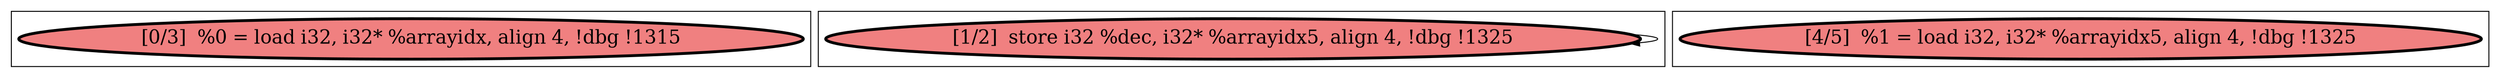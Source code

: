 
digraph G {





subgraph cluster2 {


node11 [penwidth=3.0,fontsize=20,fillcolor=lightcoral,label="[0/3]  %0 = load i32, i32* %arrayidx, align 4, !dbg !1315",shape=ellipse,style=filled ]



}

subgraph cluster0 {


node9 [penwidth=3.0,fontsize=20,fillcolor=lightcoral,label="[1/2]  store i32 %dec, i32* %arrayidx5, align 4, !dbg !1325",shape=ellipse,style=filled ]

node9->node9 [ ]


}

subgraph cluster1 {


node10 [penwidth=3.0,fontsize=20,fillcolor=lightcoral,label="[4/5]  %1 = load i32, i32* %arrayidx5, align 4, !dbg !1325",shape=ellipse,style=filled ]



}

}
